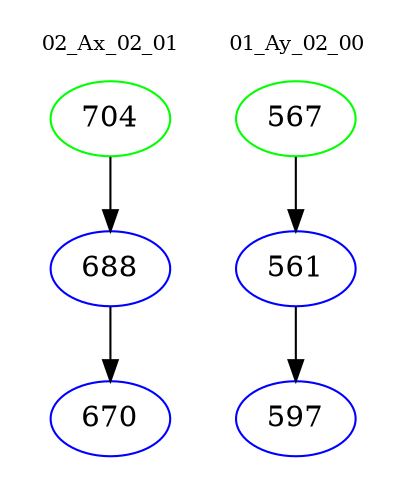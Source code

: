 digraph{
subgraph cluster_0 {
color = white
label = "02_Ax_02_01";
fontsize=10;
T0_704 [label="704", color="green"]
T0_704 -> T0_688 [color="black"]
T0_688 [label="688", color="blue"]
T0_688 -> T0_670 [color="black"]
T0_670 [label="670", color="blue"]
}
subgraph cluster_1 {
color = white
label = "01_Ay_02_00";
fontsize=10;
T1_567 [label="567", color="green"]
T1_567 -> T1_561 [color="black"]
T1_561 [label="561", color="blue"]
T1_561 -> T1_597 [color="black"]
T1_597 [label="597", color="blue"]
}
}

